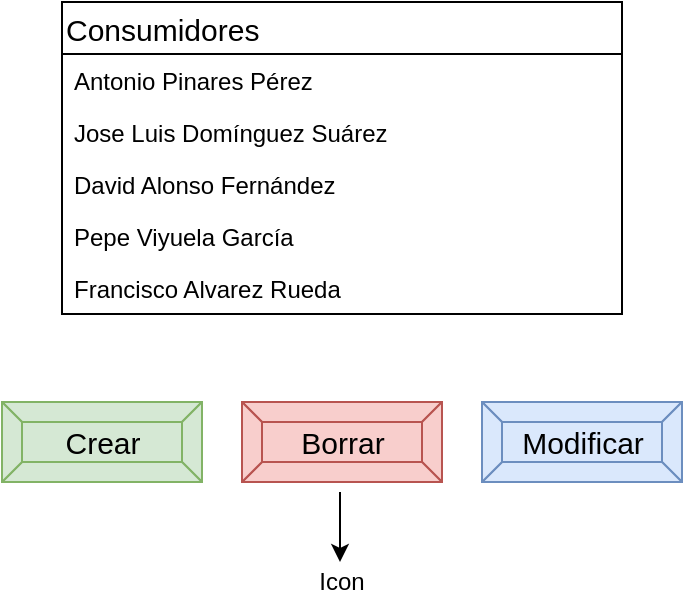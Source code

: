 <mxfile version="13.9.2" type="github" pages="11">
  <diagram id="JE7RJHUmOD-XOfDB0uFe" name="Página principal - 1">
    <mxGraphModel dx="782" dy="469" grid="1" gridSize="10" guides="1" tooltips="1" connect="1" arrows="1" fold="1" page="1" pageScale="1" pageWidth="850" pageHeight="1100" math="0" shadow="0">
      <root>
        <mxCell id="9Xrupegw-qmzZwdCUhiw-0" />
        <mxCell id="9Xrupegw-qmzZwdCUhiw-1" parent="9Xrupegw-qmzZwdCUhiw-0" />
        <mxCell id="KhyxX-JlV9OXpOjM26cw-0" value="Consumidores" style="swimlane;fontStyle=0;childLayout=stackLayout;horizontal=1;startSize=26;fillColor=none;horizontalStack=0;resizeParent=1;resizeParentMax=0;resizeLast=0;collapsible=1;marginBottom=0;labelBackgroundColor=none;fontSize=15;align=left;" parent="9Xrupegw-qmzZwdCUhiw-1" vertex="1">
          <mxGeometry x="240" y="110" width="280" height="156" as="geometry" />
        </mxCell>
        <mxCell id="KhyxX-JlV9OXpOjM26cw-1" value="Antonio Pinares Pérez" style="text;strokeColor=none;fillColor=none;align=left;verticalAlign=top;spacingLeft=4;spacingRight=4;overflow=hidden;rotatable=0;points=[[0,0.5],[1,0.5]];portConstraint=eastwest;" parent="KhyxX-JlV9OXpOjM26cw-0" vertex="1">
          <mxGeometry y="26" width="280" height="26" as="geometry" />
        </mxCell>
        <mxCell id="KhyxX-JlV9OXpOjM26cw-2" value="Jose Luis Domínguez Suárez" style="text;strokeColor=none;fillColor=none;align=left;verticalAlign=top;spacingLeft=4;spacingRight=4;overflow=hidden;rotatable=0;points=[[0,0.5],[1,0.5]];portConstraint=eastwest;" parent="KhyxX-JlV9OXpOjM26cw-0" vertex="1">
          <mxGeometry y="52" width="280" height="26" as="geometry" />
        </mxCell>
        <mxCell id="KhyxX-JlV9OXpOjM26cw-3" value="David Alonso Fernández" style="text;strokeColor=none;fillColor=none;align=left;verticalAlign=top;spacingLeft=4;spacingRight=4;overflow=hidden;rotatable=0;points=[[0,0.5],[1,0.5]];portConstraint=eastwest;" parent="KhyxX-JlV9OXpOjM26cw-0" vertex="1">
          <mxGeometry y="78" width="280" height="26" as="geometry" />
        </mxCell>
        <mxCell id="U7ENtaiXiIMHcHtLOBs0-0" value="Pepe Viyuela García" style="text;strokeColor=none;fillColor=none;align=left;verticalAlign=top;spacingLeft=4;spacingRight=4;overflow=hidden;rotatable=0;points=[[0,0.5],[1,0.5]];portConstraint=eastwest;" parent="KhyxX-JlV9OXpOjM26cw-0" vertex="1">
          <mxGeometry y="104" width="280" height="26" as="geometry" />
        </mxCell>
        <mxCell id="U7ENtaiXiIMHcHtLOBs0-1" value="Francisco Alvarez Rueda " style="text;strokeColor=none;fillColor=none;align=left;verticalAlign=top;spacingLeft=4;spacingRight=4;overflow=hidden;rotatable=0;points=[[0,0.5],[1,0.5]];portConstraint=eastwest;" parent="KhyxX-JlV9OXpOjM26cw-0" vertex="1">
          <mxGeometry y="130" width="280" height="26" as="geometry" />
        </mxCell>
        <mxCell id="U7ENtaiXiIMHcHtLOBs0-3" value="Crear" style="labelPosition=center;verticalLabelPosition=middle;align=center;html=1;shape=mxgraph.basic.button;dx=10;labelBackgroundColor=none;fontSize=15;fillColor=#d5e8d4;strokeColor=#82b366;" parent="9Xrupegw-qmzZwdCUhiw-1" vertex="1">
          <mxGeometry x="210" y="310" width="100" height="40" as="geometry" />
        </mxCell>
        <mxCell id="U7ENtaiXiIMHcHtLOBs0-4" value="Borrar" style="labelPosition=center;verticalLabelPosition=middle;align=center;html=1;shape=mxgraph.basic.button;dx=10;labelBackgroundColor=none;fontSize=15;fillColor=#f8cecc;strokeColor=#b85450;" parent="9Xrupegw-qmzZwdCUhiw-1" vertex="1">
          <mxGeometry x="330" y="310" width="100" height="40" as="geometry" />
        </mxCell>
        <mxCell id="U7ENtaiXiIMHcHtLOBs0-5" value="Modificar" style="labelPosition=center;verticalLabelPosition=middle;align=center;html=1;shape=mxgraph.basic.button;dx=10;labelBackgroundColor=none;fontSize=15;fillColor=#dae8fc;strokeColor=#6c8ebf;" parent="9Xrupegw-qmzZwdCUhiw-1" vertex="1">
          <mxGeometry x="450" y="310" width="100" height="40" as="geometry" />
        </mxCell>
        <mxCell id="h-pnrAj-fxrFlI1M0Emh-0" value="" style="endArrow=classic;html=1;fontSize=14;" parent="9Xrupegw-qmzZwdCUhiw-1" edge="1">
          <mxGeometry width="50" height="50" relative="1" as="geometry">
            <mxPoint x="379" y="355" as="sourcePoint" />
            <mxPoint x="379" y="390" as="targetPoint" />
          </mxGeometry>
        </mxCell>
        <mxCell id="h-pnrAj-fxrFlI1M0Emh-1" value="Icon" style="text;html=1;strokeColor=none;fillColor=none;align=center;verticalAlign=middle;whiteSpace=wrap;rounded=0;" parent="9Xrupegw-qmzZwdCUhiw-1" vertex="1">
          <mxGeometry x="360" y="390" width="40" height="20" as="geometry" />
        </mxCell>
      </root>
    </mxGraphModel>
  </diagram>
  <diagram id="AhxQ3QgP6YB24-s7e98g" name="Página creación consumidor - 2">
    <mxGraphModel dx="782" dy="469" grid="1" gridSize="10" guides="1" tooltips="1" connect="1" arrows="1" fold="1" page="1" pageScale="1" pageWidth="850" pageHeight="1100" math="0" shadow="0">
      <root>
        <mxCell id="Jsl_DM8NN3253k9dvk3r-0" />
        <mxCell id="Jsl_DM8NN3253k9dvk3r-1" parent="Jsl_DM8NN3253k9dvk3r-0" />
        <mxCell id="ltV_RmxqZoysxGikOpJf-0" value="Creación de consumidor" style="text;strokeColor=none;fillColor=none;html=1;fontSize=24;fontStyle=1;verticalAlign=middle;align=center;" parent="Jsl_DM8NN3253k9dvk3r-1" vertex="1">
          <mxGeometry x="120" y="40" width="320" height="40" as="geometry" />
        </mxCell>
        <mxCell id="ltV_RmxqZoysxGikOpJf-1" value="Nombre:" style="text;html=1;strokeColor=none;fillColor=none;align=left;verticalAlign=middle;whiteSpace=wrap;rounded=0;fontSize=14;fontStyle=1" parent="Jsl_DM8NN3253k9dvk3r-1" vertex="1">
          <mxGeometry x="140" y="100" width="100" height="20" as="geometry" />
        </mxCell>
        <mxCell id="ltV_RmxqZoysxGikOpJf-2" value="&lt;b&gt;Dirección:&lt;/b&gt;" style="text;html=1;strokeColor=none;fillColor=none;align=left;verticalAlign=middle;whiteSpace=wrap;rounded=0;fontSize=14;" parent="Jsl_DM8NN3253k9dvk3r-1" vertex="1">
          <mxGeometry x="140" y="140" width="100" height="20" as="geometry" />
        </mxCell>
        <mxCell id="ltV_RmxqZoysxGikOpJf-3" value="Teléfono:" style="text;html=1;strokeColor=none;fillColor=none;align=left;verticalAlign=middle;whiteSpace=wrap;rounded=0;fontSize=14;fontStyle=1" parent="Jsl_DM8NN3253k9dvk3r-1" vertex="1">
          <mxGeometry x="140" y="180" width="100" height="20" as="geometry" />
        </mxCell>
        <mxCell id="ltV_RmxqZoysxGikOpJf-4" value="" style="shape=ext;double=1;rounded=0;whiteSpace=wrap;html=1;fontSize=14;align=left;" parent="Jsl_DM8NN3253k9dvk3r-1" vertex="1">
          <mxGeometry x="250" y="95" width="150" height="30" as="geometry" />
        </mxCell>
        <mxCell id="ltV_RmxqZoysxGikOpJf-5" value="" style="shape=ext;double=1;rounded=0;whiteSpace=wrap;html=1;fontSize=14;align=left;" parent="Jsl_DM8NN3253k9dvk3r-1" vertex="1">
          <mxGeometry x="250" y="135" width="150" height="30" as="geometry" />
        </mxCell>
        <mxCell id="ltV_RmxqZoysxGikOpJf-6" value="" style="shape=ext;double=1;rounded=0;whiteSpace=wrap;html=1;fontSize=14;align=left;" parent="Jsl_DM8NN3253k9dvk3r-1" vertex="1">
          <mxGeometry x="250" y="175" width="150" height="30" as="geometry" />
        </mxCell>
        <mxCell id="ltV_RmxqZoysxGikOpJf-7" value="Aceptar" style="labelPosition=center;verticalLabelPosition=middle;align=center;html=1;shape=mxgraph.basic.button;dx=10;fontSize=14;fillColor=#d5e8d4;strokeColor=#82b366;" parent="Jsl_DM8NN3253k9dvk3r-1" vertex="1">
          <mxGeometry x="140" y="240" width="100" height="40" as="geometry" />
        </mxCell>
        <mxCell id="ltV_RmxqZoysxGikOpJf-8" value="Volver" style="labelPosition=center;verticalLabelPosition=middle;align=center;html=1;shape=mxgraph.basic.button;dx=10;fontSize=14;fillColor=#dae8fc;strokeColor=#6c8ebf;" parent="Jsl_DM8NN3253k9dvk3r-1" vertex="1">
          <mxGeometry x="280" y="240" width="100" height="40" as="geometry" />
        </mxCell>
      </root>
    </mxGraphModel>
  </diagram>
  <diagram id="Oa1AIFJpWBtZ4kWfqbIr" name="Página eliminación consumidor - 3">
    <mxGraphModel dx="782" dy="469" grid="1" gridSize="10" guides="1" tooltips="1" connect="1" arrows="1" fold="1" page="1" pageScale="1" pageWidth="850" pageHeight="1100" math="0" shadow="0">
      <root>
        <mxCell id="DruD6BIXcNhoK_JJjto1-0" />
        <mxCell id="DruD6BIXcNhoK_JJjto1-1" parent="DruD6BIXcNhoK_JJjto1-0" />
        <mxCell id="r-vRzkdkO-P_DHTyWD8h-0" value="Eliminación de consumidor" style="text;strokeColor=none;fillColor=none;html=1;fontSize=24;fontStyle=1;verticalAlign=middle;align=center;" parent="DruD6BIXcNhoK_JJjto1-1" vertex="1">
          <mxGeometry x="120" y="40" width="360" height="40" as="geometry" />
        </mxCell>
        <mxCell id="Rvqy53agCTvpzT0I2d2u-0" value="Elige la id del consumidor que quieres eliminar:" style="text;html=1;strokeColor=none;fillColor=none;align=left;verticalAlign=middle;whiteSpace=wrap;rounded=0;fontSize=14;fontStyle=1" parent="DruD6BIXcNhoK_JJjto1-1" vertex="1">
          <mxGeometry x="80" y="100" width="330" height="20" as="geometry" />
        </mxCell>
        <mxCell id="Rvqy53agCTvpzT0I2d2u-1" value="" style="shape=ext;double=1;rounded=0;whiteSpace=wrap;html=1;fontSize=14;align=left;" parent="DruD6BIXcNhoK_JJjto1-1" vertex="1">
          <mxGeometry x="420" y="95" width="140" height="30" as="geometry" />
        </mxCell>
        <mxCell id="Rvqy53agCTvpzT0I2d2u-2" value="Aceptar" style="labelPosition=center;verticalLabelPosition=middle;align=center;html=1;shape=mxgraph.basic.button;dx=10;fontSize=14;fillColor=#d5e8d4;strokeColor=#82b366;" parent="DruD6BIXcNhoK_JJjto1-1" vertex="1">
          <mxGeometry x="160" y="160" width="100" height="40" as="geometry" />
        </mxCell>
        <mxCell id="Rvqy53agCTvpzT0I2d2u-3" value="Volver" style="labelPosition=center;verticalLabelPosition=middle;align=center;html=1;shape=mxgraph.basic.button;dx=10;fontSize=14;fillColor=#dae8fc;strokeColor=#6c8ebf;" parent="DruD6BIXcNhoK_JJjto1-1" vertex="1">
          <mxGeometry x="340" y="160" width="100" height="40" as="geometry" />
        </mxCell>
      </root>
    </mxGraphModel>
  </diagram>
  <diagram id="2acTlxTTTcyEw-hLG-u4" name="Página modificación consumidor - 4">
    <mxGraphModel dx="782" dy="469" grid="1" gridSize="10" guides="1" tooltips="1" connect="1" arrows="1" fold="1" page="1" pageScale="1" pageWidth="850" pageHeight="1100" math="0" shadow="0">
      <root>
        <mxCell id="6k4IRhNdPU6IsTDMQ7aX-0" />
        <mxCell id="6k4IRhNdPU6IsTDMQ7aX-1" parent="6k4IRhNdPU6IsTDMQ7aX-0" />
        <mxCell id="aW9r-9VQW-h6-OIZSxbq-0" value="Modificación del consumidor" style="text;strokeColor=none;fillColor=none;html=1;fontSize=24;fontStyle=1;verticalAlign=middle;align=center;" parent="6k4IRhNdPU6IsTDMQ7aX-1" vertex="1">
          <mxGeometry x="200" y="40" width="400" height="40" as="geometry" />
        </mxCell>
        <mxCell id="Xc3svAMCPiMy7xb7oJDv-0" value="Seleccione el id del consumidor a modificar:" style="text;html=1;strokeColor=none;fillColor=none;align=left;verticalAlign=middle;whiteSpace=wrap;rounded=0;fontSize=14;fontStyle=1" parent="6k4IRhNdPU6IsTDMQ7aX-1" vertex="1">
          <mxGeometry x="160" y="100" width="310" height="20" as="geometry" />
        </mxCell>
        <mxCell id="ElPKQbSPQjLgg6pFYG1E-0" value="" style="shape=ext;double=1;rounded=0;whiteSpace=wrap;html=1;fontSize=14;align=left;" parent="6k4IRhNdPU6IsTDMQ7aX-1" vertex="1">
          <mxGeometry x="480" y="95" width="140" height="30" as="geometry" />
        </mxCell>
        <mxCell id="YoBrDPv5hXDiClvLMSok-6" value="Aceptar" style="labelPosition=center;verticalLabelPosition=middle;align=center;html=1;shape=mxgraph.basic.button;dx=10;fontSize=14;fillColor=#d5e8d4;strokeColor=#82b366;" parent="6k4IRhNdPU6IsTDMQ7aX-1" vertex="1">
          <mxGeometry x="265" y="160" width="100" height="40" as="geometry" />
        </mxCell>
        <mxCell id="YoBrDPv5hXDiClvLMSok-7" value="Volver" style="labelPosition=center;verticalLabelPosition=middle;align=center;html=1;shape=mxgraph.basic.button;dx=10;fontSize=14;fillColor=#dae8fc;strokeColor=#6c8ebf;" parent="6k4IRhNdPU6IsTDMQ7aX-1" vertex="1">
          <mxGeometry x="410" y="160" width="100" height="40" as="geometry" />
        </mxCell>
      </root>
    </mxGraphModel>
  </diagram>
  <diagram id="oGccPNe0Vo_Gk9L0wp7k" name="Página Modificación 2">
    <mxGraphModel dx="782" dy="469" grid="1" gridSize="10" guides="1" tooltips="1" connect="1" arrows="1" fold="1" page="1" pageScale="1" pageWidth="850" pageHeight="1100" math="0" shadow="0">
      <root>
        <mxCell id="Xw8H62WZDZWN23Qor98x-0" />
        <mxCell id="Xw8H62WZDZWN23Qor98x-1" parent="Xw8H62WZDZWN23Qor98x-0" />
        <mxCell id="Xw8H62WZDZWN23Qor98x-2" value="Nombre:" style="text;html=1;strokeColor=none;fillColor=none;align=left;verticalAlign=middle;whiteSpace=wrap;rounded=0;fontSize=14;fontStyle=1" vertex="1" parent="Xw8H62WZDZWN23Qor98x-1">
          <mxGeometry x="270" y="135" width="100" height="20" as="geometry" />
        </mxCell>
        <mxCell id="Xw8H62WZDZWN23Qor98x-3" value="&lt;b&gt;Dirección:&lt;/b&gt;" style="text;html=1;strokeColor=none;fillColor=none;align=left;verticalAlign=middle;whiteSpace=wrap;rounded=0;fontSize=14;" vertex="1" parent="Xw8H62WZDZWN23Qor98x-1">
          <mxGeometry x="270" y="175" width="100" height="20" as="geometry" />
        </mxCell>
        <mxCell id="Xw8H62WZDZWN23Qor98x-4" value="Teléfono:" style="text;html=1;strokeColor=none;fillColor=none;align=left;verticalAlign=middle;whiteSpace=wrap;rounded=0;fontSize=14;fontStyle=1" vertex="1" parent="Xw8H62WZDZWN23Qor98x-1">
          <mxGeometry x="270" y="215" width="100" height="20" as="geometry" />
        </mxCell>
        <mxCell id="Xw8H62WZDZWN23Qor98x-5" value="" style="shape=ext;double=1;rounded=0;whiteSpace=wrap;html=1;fontSize=14;align=left;" vertex="1" parent="Xw8H62WZDZWN23Qor98x-1">
          <mxGeometry x="380" y="130" width="170" height="30" as="geometry" />
        </mxCell>
        <mxCell id="Xw8H62WZDZWN23Qor98x-6" value="" style="shape=ext;double=1;rounded=0;whiteSpace=wrap;html=1;fontSize=14;align=left;" vertex="1" parent="Xw8H62WZDZWN23Qor98x-1">
          <mxGeometry x="380" y="170" width="170" height="30" as="geometry" />
        </mxCell>
        <mxCell id="Xw8H62WZDZWN23Qor98x-7" value="" style="shape=ext;double=1;rounded=0;whiteSpace=wrap;html=1;fontSize=14;align=left;" vertex="1" parent="Xw8H62WZDZWN23Qor98x-1">
          <mxGeometry x="380" y="210" width="170" height="30" as="geometry" />
        </mxCell>
        <mxCell id="Xw8H62WZDZWN23Qor98x-8" value="Datos del consumidor" style="text;strokeColor=none;fillColor=none;html=1;fontSize=24;fontStyle=1;verticalAlign=middle;align=center;" vertex="1" parent="Xw8H62WZDZWN23Qor98x-1">
          <mxGeometry x="285" y="50" width="280" height="40" as="geometry" />
        </mxCell>
        <mxCell id="Xw8H62WZDZWN23Qor98x-9" value="Guardar cambios" style="labelPosition=center;verticalLabelPosition=middle;align=center;html=1;shape=mxgraph.basic.button;dx=10;fontSize=14;fillColor=#d5e8d4;strokeColor=#82b366;" vertex="1" parent="Xw8H62WZDZWN23Qor98x-1">
          <mxGeometry x="250" y="280" width="150" height="40" as="geometry" />
        </mxCell>
        <mxCell id="Xw8H62WZDZWN23Qor98x-10" value="Cancelar" style="labelPosition=center;verticalLabelPosition=middle;align=center;html=1;shape=mxgraph.basic.button;dx=10;fontSize=14;fillColor=#f8cecc;strokeColor=#b85450;" vertex="1" parent="Xw8H62WZDZWN23Qor98x-1">
          <mxGeometry x="465" y="280" width="100" height="40" as="geometry" />
        </mxCell>
      </root>
    </mxGraphModel>
  </diagram>
  <diagram id="YvA7WgkZAh0Jm4_9mcAi" name="Página Consumidor - 5">
    <mxGraphModel dx="782" dy="469" grid="1" gridSize="10" guides="1" tooltips="1" connect="1" arrows="1" fold="1" page="1" pageScale="1" pageWidth="850" pageHeight="1100" math="0" shadow="0">
      <root>
        <mxCell id="nmEBnHcrOgPKRGbSxgyo-0" />
        <mxCell id="nmEBnHcrOgPKRGbSxgyo-1" parent="nmEBnHcrOgPKRGbSxgyo-0" />
        <mxCell id="t_oUsy8aPFte7czN3ueR-0" value="Página de {consumidor}" style="text;strokeColor=none;fillColor=none;html=1;fontSize=24;fontStyle=1;verticalAlign=middle;align=center;" parent="nmEBnHcrOgPKRGbSxgyo-1" vertex="1">
          <mxGeometry x="200" y="60" width="360" height="40" as="geometry" />
        </mxCell>
        <mxCell id="vMZ6DYEtF6M6gmq7GMJQ-0" value="Lista Pedidos" style="swimlane;fontStyle=0;childLayout=stackLayout;horizontal=1;startSize=26;fillColor=none;horizontalStack=0;resizeParent=1;resizeParentMax=0;resizeLast=0;collapsible=1;marginBottom=0;fontSize=14;align=left;" parent="nmEBnHcrOgPKRGbSxgyo-1" vertex="1">
          <mxGeometry x="180" y="140" width="140" height="104" as="geometry" />
        </mxCell>
        <mxCell id="vMZ6DYEtF6M6gmq7GMJQ-1" value="Pedido 1" style="text;strokeColor=none;fillColor=none;align=left;verticalAlign=top;spacingLeft=4;spacingRight=4;overflow=hidden;rotatable=0;points=[[0,0.5],[1,0.5]];portConstraint=eastwest;" parent="vMZ6DYEtF6M6gmq7GMJQ-0" vertex="1">
          <mxGeometry y="26" width="140" height="26" as="geometry" />
        </mxCell>
        <mxCell id="vMZ6DYEtF6M6gmq7GMJQ-2" value="Pedido 2" style="text;strokeColor=none;fillColor=none;align=left;verticalAlign=top;spacingLeft=4;spacingRight=4;overflow=hidden;rotatable=0;points=[[0,0.5],[1,0.5]];portConstraint=eastwest;" parent="vMZ6DYEtF6M6gmq7GMJQ-0" vertex="1">
          <mxGeometry y="52" width="140" height="26" as="geometry" />
        </mxCell>
        <mxCell id="vMZ6DYEtF6M6gmq7GMJQ-3" value="Pedido 3" style="text;strokeColor=none;fillColor=none;align=left;verticalAlign=top;spacingLeft=4;spacingRight=4;overflow=hidden;rotatable=0;points=[[0,0.5],[1,0.5]];portConstraint=eastwest;" parent="vMZ6DYEtF6M6gmq7GMJQ-0" vertex="1">
          <mxGeometry y="78" width="140" height="26" as="geometry" />
        </mxCell>
        <mxCell id="vMZ6DYEtF6M6gmq7GMJQ-4" value="Lista facturas" style="swimlane;fontStyle=0;childLayout=stackLayout;horizontal=1;startSize=26;fillColor=none;horizontalStack=0;resizeParent=1;resizeParentMax=0;resizeLast=0;collapsible=1;marginBottom=0;fontSize=14;align=left;" parent="nmEBnHcrOgPKRGbSxgyo-1" vertex="1">
          <mxGeometry x="440" y="140" width="140" height="104" as="geometry" />
        </mxCell>
        <mxCell id="vMZ6DYEtF6M6gmq7GMJQ-5" value="Factura 1" style="text;strokeColor=none;fillColor=none;align=left;verticalAlign=top;spacingLeft=4;spacingRight=4;overflow=hidden;rotatable=0;points=[[0,0.5],[1,0.5]];portConstraint=eastwest;" parent="vMZ6DYEtF6M6gmq7GMJQ-4" vertex="1">
          <mxGeometry y="26" width="140" height="26" as="geometry" />
        </mxCell>
        <mxCell id="vMZ6DYEtF6M6gmq7GMJQ-6" value="Factura 2" style="text;strokeColor=none;fillColor=none;align=left;verticalAlign=top;spacingLeft=4;spacingRight=4;overflow=hidden;rotatable=0;points=[[0,0.5],[1,0.5]];portConstraint=eastwest;" parent="vMZ6DYEtF6M6gmq7GMJQ-4" vertex="1">
          <mxGeometry y="52" width="140" height="26" as="geometry" />
        </mxCell>
        <mxCell id="vMZ6DYEtF6M6gmq7GMJQ-7" value="Factura 3" style="text;strokeColor=none;fillColor=none;align=left;verticalAlign=top;spacingLeft=4;spacingRight=4;overflow=hidden;rotatable=0;points=[[0,0.5],[1,0.5]];portConstraint=eastwest;" parent="vMZ6DYEtF6M6gmq7GMJQ-4" vertex="1">
          <mxGeometry y="78" width="140" height="26" as="geometry" />
        </mxCell>
        <mxCell id="As_NFayYTu5VZbyjqIk1-0" value="Hacer pedido" style="labelPosition=center;verticalLabelPosition=middle;align=center;html=1;shape=mxgraph.basic.button;dx=10;fontSize=14;fillColor=#d5e8d4;strokeColor=#82b366;" parent="nmEBnHcrOgPKRGbSxgyo-1" vertex="1">
          <mxGeometry x="140" y="280" width="120" height="40" as="geometry" />
        </mxCell>
        <mxCell id="3KUeO1K0hlr4iGQ2wgz2-0" value="Borrar pedido" style="labelPosition=center;verticalLabelPosition=middle;align=center;html=1;shape=mxgraph.basic.button;dx=10;fontSize=14;fillColor=#f8cecc;strokeColor=#b85450;" parent="nmEBnHcrOgPKRGbSxgyo-1" vertex="1">
          <mxGeometry x="320" y="280" width="120" height="40" as="geometry" />
        </mxCell>
        <mxCell id="Ma2zIUf82AEepRidApet-0" value="Cerrar sesión" style="labelPosition=center;verticalLabelPosition=middle;align=center;html=1;shape=mxgraph.basic.button;dx=10;fontSize=14;fillColor=#dae8fc;strokeColor=#6c8ebf;" vertex="1" parent="nmEBnHcrOgPKRGbSxgyo-1">
          <mxGeometry x="500" y="280" width="120" height="40" as="geometry" />
        </mxCell>
      </root>
    </mxGraphModel>
  </diagram>
  <diagram id="gzdHwLHRSyzXfy6atQhf" name="Página Pedidos - 6">
    <mxGraphModel dx="782" dy="469" grid="1" gridSize="10" guides="1" tooltips="1" connect="1" arrows="1" fold="1" page="1" pageScale="1" pageWidth="850" pageHeight="1100" math="0" shadow="0">
      <root>
        <mxCell id="GUcU57AzUGv5D8ua5dGI-0" />
        <mxCell id="GUcU57AzUGv5D8ua5dGI-1" parent="GUcU57AzUGv5D8ua5dGI-0" />
        <mxCell id="GUcU57AzUGv5D8ua5dGI-2" value="Productos" style="text;strokeColor=none;fillColor=none;html=1;fontSize=24;fontStyle=1;verticalAlign=middle;align=center;" vertex="1" parent="GUcU57AzUGv5D8ua5dGI-1">
          <mxGeometry x="200" y="80" width="120" height="40" as="geometry" />
        </mxCell>
        <mxCell id="GUcU57AzUGv5D8ua5dGI-4" value="Productos" style="swimlane;fontStyle=0;childLayout=stackLayout;horizontal=1;startSize=26;fillColor=none;horizontalStack=0;resizeParent=1;resizeParentMax=0;resizeLast=0;collapsible=1;marginBottom=0;fontSize=14;" vertex="1" parent="GUcU57AzUGv5D8ua5dGI-1">
          <mxGeometry x="200" y="140" width="230" height="104" as="geometry" />
        </mxCell>
        <mxCell id="GUcU57AzUGv5D8ua5dGI-5" value="Televisor LG" style="text;strokeColor=none;fillColor=none;align=left;verticalAlign=top;spacingLeft=4;spacingRight=4;overflow=hidden;rotatable=0;points=[[0,0.5],[1,0.5]];portConstraint=eastwest;" vertex="1" parent="GUcU57AzUGv5D8ua5dGI-4">
          <mxGeometry y="26" width="230" height="26" as="geometry" />
        </mxCell>
        <mxCell id="GUcU57AzUGv5D8ua5dGI-6" value="Lapiz USB" style="text;strokeColor=none;fillColor=none;align=left;verticalAlign=top;spacingLeft=4;spacingRight=4;overflow=hidden;rotatable=0;points=[[0,0.5],[1,0.5]];portConstraint=eastwest;" vertex="1" parent="GUcU57AzUGv5D8ua5dGI-4">
          <mxGeometry y="52" width="230" height="26" as="geometry" />
        </mxCell>
        <mxCell id="GUcU57AzUGv5D8ua5dGI-7" value="Portátil HP Pavilion" style="text;strokeColor=none;fillColor=none;align=left;verticalAlign=top;spacingLeft=4;spacingRight=4;overflow=hidden;rotatable=0;points=[[0,0.5],[1,0.5]];portConstraint=eastwest;" vertex="1" parent="GUcU57AzUGv5D8ua5dGI-4">
          <mxGeometry y="78" width="230" height="26" as="geometry" />
        </mxCell>
        <mxCell id="GUcU57AzUGv5D8ua5dGI-9" value="Volver" style="labelPosition=center;verticalLabelPosition=middle;align=center;html=1;shape=mxgraph.basic.button;dx=10;fontSize=14;fillColor=#dae8fc;strokeColor=#6c8ebf;" vertex="1" parent="GUcU57AzUGv5D8ua5dGI-1">
          <mxGeometry x="330" y="280" width="100" height="40" as="geometry" />
        </mxCell>
        <mxCell id="7DMAI5300i3h8iCFoCz_-0" value="Añadir&amp;nbsp;" style="labelPosition=center;verticalLabelPosition=middle;align=center;html=1;shape=mxgraph.basic.button;dx=10;fontSize=14;fillColor=#d5e8d4;strokeColor=#82b366;" vertex="1" parent="GUcU57AzUGv5D8ua5dGI-1">
          <mxGeometry x="200" y="280" width="110" height="40" as="geometry" />
        </mxCell>
      </root>
    </mxGraphModel>
  </diagram>
  <diagram id="4as8FLwb2FewIDMmZG5F" name="Página Carrito Compra - 7">
    <mxGraphModel dx="782" dy="469" grid="1" gridSize="10" guides="1" tooltips="1" connect="1" arrows="1" fold="1" page="1" pageScale="1" pageWidth="850" pageHeight="1100" math="0" shadow="0">
      <root>
        <mxCell id="6RhMWc_09bFpvdUfsiyA-0" />
        <mxCell id="6RhMWc_09bFpvdUfsiyA-1" parent="6RhMWc_09bFpvdUfsiyA-0" />
        <mxCell id="0rhCmsNNuBP0nu94w-dJ-0" value="Carro de la compra" style="text;strokeColor=none;fillColor=none;html=1;fontSize=24;fontStyle=1;verticalAlign=middle;align=center;" vertex="1" parent="6RhMWc_09bFpvdUfsiyA-1">
          <mxGeometry x="200" y="40" width="240" height="40" as="geometry" />
        </mxCell>
        <mxCell id="sO9KD3QxQlMEudyzT4Ph-0" value="Productos seleccionados" style="shape=table;html=1;whiteSpace=wrap;startSize=30;container=1;collapsible=0;childLayout=tableLayout;fontStyle=1;align=center;fontSize=14;" vertex="1" parent="6RhMWc_09bFpvdUfsiyA-1">
          <mxGeometry x="200" y="120" width="280" height="160" as="geometry" />
        </mxCell>
        <mxCell id="sO9KD3QxQlMEudyzT4Ph-1" value="" style="shape=partialRectangle;html=1;whiteSpace=wrap;collapsible=0;dropTarget=0;pointerEvents=0;fillColor=none;top=0;left=0;bottom=0;right=0;points=[[0,0.5],[1,0.5]];portConstraint=eastwest;" vertex="1" parent="sO9KD3QxQlMEudyzT4Ph-0">
          <mxGeometry y="30" width="280" height="43" as="geometry" />
        </mxCell>
        <mxCell id="sO9KD3QxQlMEudyzT4Ph-2" value="Nombre" style="shape=partialRectangle;html=1;whiteSpace=wrap;connectable=0;fillColor=none;top=0;left=0;bottom=0;right=0;overflow=hidden;fontStyle=1" vertex="1" parent="sO9KD3QxQlMEudyzT4Ph-1">
          <mxGeometry width="93" height="43" as="geometry" />
        </mxCell>
        <mxCell id="sO9KD3QxQlMEudyzT4Ph-3" value="Cantidad" style="shape=partialRectangle;html=1;whiteSpace=wrap;connectable=0;fillColor=none;top=0;left=0;bottom=0;right=0;overflow=hidden;fontStyle=1" vertex="1" parent="sO9KD3QxQlMEudyzT4Ph-1">
          <mxGeometry x="93" width="94" height="43" as="geometry" />
        </mxCell>
        <mxCell id="sO9KD3QxQlMEudyzT4Ph-4" value="Precio" style="shape=partialRectangle;html=1;whiteSpace=wrap;connectable=0;fillColor=none;top=0;left=0;bottom=0;right=0;overflow=hidden;fontStyle=1" vertex="1" parent="sO9KD3QxQlMEudyzT4Ph-1">
          <mxGeometry x="187" width="93" height="43" as="geometry" />
        </mxCell>
        <mxCell id="sO9KD3QxQlMEudyzT4Ph-5" value="" style="shape=partialRectangle;html=1;whiteSpace=wrap;collapsible=0;dropTarget=0;pointerEvents=0;fillColor=none;top=0;left=0;bottom=0;right=0;points=[[0,0.5],[1,0.5]];portConstraint=eastwest;" vertex="1" parent="sO9KD3QxQlMEudyzT4Ph-0">
          <mxGeometry y="73" width="280" height="44" as="geometry" />
        </mxCell>
        <mxCell id="sO9KD3QxQlMEudyzT4Ph-6" value="Televisor LG" style="shape=partialRectangle;html=1;whiteSpace=wrap;connectable=0;fillColor=none;top=0;left=0;bottom=0;right=0;overflow=hidden;" vertex="1" parent="sO9KD3QxQlMEudyzT4Ph-5">
          <mxGeometry width="93" height="44" as="geometry" />
        </mxCell>
        <mxCell id="sO9KD3QxQlMEudyzT4Ph-7" value="2" style="shape=partialRectangle;html=1;whiteSpace=wrap;connectable=0;fillColor=none;top=0;left=0;bottom=0;right=0;overflow=hidden;" vertex="1" parent="sO9KD3QxQlMEudyzT4Ph-5">
          <mxGeometry x="93" width="94" height="44" as="geometry" />
        </mxCell>
        <mxCell id="sO9KD3QxQlMEudyzT4Ph-8" value="800&#39;00 €" style="shape=partialRectangle;html=1;whiteSpace=wrap;connectable=0;fillColor=none;top=0;left=0;bottom=0;right=0;overflow=hidden;" vertex="1" parent="sO9KD3QxQlMEudyzT4Ph-5">
          <mxGeometry x="187" width="93" height="44" as="geometry" />
        </mxCell>
        <mxCell id="sO9KD3QxQlMEudyzT4Ph-9" value="" style="shape=partialRectangle;html=1;whiteSpace=wrap;collapsible=0;dropTarget=0;pointerEvents=0;fillColor=none;top=0;left=0;bottom=0;right=0;points=[[0,0.5],[1,0.5]];portConstraint=eastwest;" vertex="1" parent="sO9KD3QxQlMEudyzT4Ph-0">
          <mxGeometry y="117" width="280" height="43" as="geometry" />
        </mxCell>
        <mxCell id="sO9KD3QxQlMEudyzT4Ph-10" value="Lápiz USB" style="shape=partialRectangle;html=1;whiteSpace=wrap;connectable=0;fillColor=none;top=0;left=0;bottom=0;right=0;overflow=hidden;" vertex="1" parent="sO9KD3QxQlMEudyzT4Ph-9">
          <mxGeometry width="93" height="43" as="geometry" />
        </mxCell>
        <mxCell id="sO9KD3QxQlMEudyzT4Ph-11" value="1" style="shape=partialRectangle;html=1;whiteSpace=wrap;connectable=0;fillColor=none;top=0;left=0;bottom=0;right=0;overflow=hidden;verticalAlign=middle;" vertex="1" parent="sO9KD3QxQlMEudyzT4Ph-9">
          <mxGeometry x="93" width="94" height="43" as="geometry" />
        </mxCell>
        <mxCell id="sO9KD3QxQlMEudyzT4Ph-12" value="40&#39;00 €" style="shape=partialRectangle;html=1;whiteSpace=wrap;connectable=0;fillColor=none;top=0;left=0;bottom=0;right=0;overflow=hidden;" vertex="1" parent="sO9KD3QxQlMEudyzT4Ph-9">
          <mxGeometry x="187" width="93" height="43" as="geometry" />
        </mxCell>
        <mxCell id="kA4JcXc0ynOJNIfhvyiG-0" value="Aceptar" style="labelPosition=center;verticalLabelPosition=middle;align=center;html=1;shape=mxgraph.basic.button;dx=10;fontSize=14;fillColor=#d5e8d4;strokeColor=#82b366;" vertex="1" parent="6RhMWc_09bFpvdUfsiyA-1">
          <mxGeometry x="200" y="360" width="100" height="40" as="geometry" />
        </mxCell>
        <mxCell id="kA4JcXc0ynOJNIfhvyiG-1" value="&lt;b&gt;Precio total:&lt;/b&gt;" style="text;html=1;strokeColor=none;fillColor=none;align=left;verticalAlign=middle;whiteSpace=wrap;rounded=0;fontSize=14;" vertex="1" parent="6RhMWc_09bFpvdUfsiyA-1">
          <mxGeometry x="240" y="310" width="90" height="20" as="geometry" />
        </mxCell>
        <mxCell id="kA4JcXc0ynOJNIfhvyiG-2" value="840&#39;00 €" style="text;html=1;strokeColor=none;fillColor=none;align=center;verticalAlign=middle;whiteSpace=wrap;rounded=0;fontSize=14;" vertex="1" parent="6RhMWc_09bFpvdUfsiyA-1">
          <mxGeometry x="330" y="310" width="70" height="20" as="geometry" />
        </mxCell>
        <mxCell id="kA4JcXc0ynOJNIfhvyiG-3" value="Volver a Pedidos" style="labelPosition=center;verticalLabelPosition=middle;align=center;html=1;shape=mxgraph.basic.button;dx=10;fontSize=14;fillColor=#dae8fc;strokeColor=#6c8ebf;" vertex="1" parent="6RhMWc_09bFpvdUfsiyA-1">
          <mxGeometry x="340" y="360" width="140" height="40" as="geometry" />
        </mxCell>
      </root>
    </mxGraphModel>
  </diagram>
  <diagram id="swk21HJtzbvpKYSZ6R0m" name="Página Borrado Pedidos">
    <mxGraphModel dx="782" dy="469" grid="1" gridSize="10" guides="1" tooltips="1" connect="1" arrows="1" fold="1" page="1" pageScale="1" pageWidth="850" pageHeight="1100" math="0" shadow="0">
      <root>
        <mxCell id="hVN2aGwkMjOXONIx2ZhF-0" />
        <mxCell id="hVN2aGwkMjOXONIx2ZhF-1" parent="hVN2aGwkMjOXONIx2ZhF-0" />
        <mxCell id="hVN2aGwkMjOXONIx2ZhF-2" value="Eliminación pedido" style="text;strokeColor=none;fillColor=none;html=1;fontSize=24;fontStyle=1;verticalAlign=middle;align=center;" vertex="1" parent="hVN2aGwkMjOXONIx2ZhF-1">
          <mxGeometry x="160" y="40" width="280" height="40" as="geometry" />
        </mxCell>
        <mxCell id="hVN2aGwkMjOXONIx2ZhF-3" value="Seleccione un pedido a eliminar:" style="text;html=1;strokeColor=none;fillColor=none;align=left;verticalAlign=middle;whiteSpace=wrap;rounded=0;fontSize=14;" vertex="1" parent="hVN2aGwkMjOXONIx2ZhF-1">
          <mxGeometry x="80" y="100" width="220" height="20" as="geometry" />
        </mxCell>
        <mxCell id="hVN2aGwkMjOXONIx2ZhF-4" value="" style="shape=ext;double=1;rounded=0;whiteSpace=wrap;html=1;fontSize=14;align=left;" vertex="1" parent="hVN2aGwkMjOXONIx2ZhF-1">
          <mxGeometry x="340" y="95" width="140" height="30" as="geometry" />
        </mxCell>
        <mxCell id="hVN2aGwkMjOXONIx2ZhF-5" value="Borrar" style="labelPosition=center;verticalLabelPosition=middle;align=center;html=1;shape=mxgraph.basic.button;dx=10;fontSize=14;fillColor=#f8cecc;strokeColor=#b85450;" vertex="1" parent="hVN2aGwkMjOXONIx2ZhF-1">
          <mxGeometry x="140" y="160" width="100" height="40" as="geometry" />
        </mxCell>
        <mxCell id="hVN2aGwkMjOXONIx2ZhF-6" value="Volver" style="labelPosition=center;verticalLabelPosition=middle;align=center;html=1;shape=mxgraph.basic.button;dx=10;fontSize=14;fillColor=#dae8fc;strokeColor=#6c8ebf;" vertex="1" parent="hVN2aGwkMjOXONIx2ZhF-1">
          <mxGeometry x="280" y="160" width="100" height="40" as="geometry" />
        </mxCell>
      </root>
    </mxGraphModel>
  </diagram>
  <diagram id="XMxGGD9XPYOA5avwgo7l" name="Página añadir producto">
    <mxGraphModel dx="782" dy="469" grid="1" gridSize="10" guides="1" tooltips="1" connect="1" arrows="1" fold="1" page="1" pageScale="1" pageWidth="850" pageHeight="1100" math="0" shadow="0">
      <root>
        <mxCell id="jhTTIXT0ebjYctjtD7I_-0" />
        <mxCell id="jhTTIXT0ebjYctjtD7I_-1" parent="jhTTIXT0ebjYctjtD7I_-0" />
        <mxCell id="RpbmhzlwsdmQhOwEZE5r-0" value="" style="shape=ext;double=1;rounded=0;whiteSpace=wrap;html=1;fontSize=14;align=left;" vertex="1" parent="jhTTIXT0ebjYctjtD7I_-1">
          <mxGeometry x="290" y="115" width="120" height="30" as="geometry" />
        </mxCell>
        <mxCell id="RpbmhzlwsdmQhOwEZE5r-1" value="Nombre:" style="text;html=1;strokeColor=none;fillColor=none;align=left;verticalAlign=middle;whiteSpace=wrap;rounded=0;fontSize=14;" vertex="1" parent="jhTTIXT0ebjYctjtD7I_-1">
          <mxGeometry x="200" y="120" width="70" height="20" as="geometry" />
        </mxCell>
        <mxCell id="RpbmhzlwsdmQhOwEZE5r-2" value="Precio:" style="text;html=1;strokeColor=none;fillColor=none;align=left;verticalAlign=middle;whiteSpace=wrap;rounded=0;fontSize=14;" vertex="1" parent="jhTTIXT0ebjYctjtD7I_-1">
          <mxGeometry x="200" y="180" width="60" height="20" as="geometry" />
        </mxCell>
        <mxCell id="RpbmhzlwsdmQhOwEZE5r-3" value="" style="shape=ext;double=1;rounded=0;whiteSpace=wrap;html=1;fontSize=14;align=left;" vertex="1" parent="jhTTIXT0ebjYctjtD7I_-1">
          <mxGeometry x="290" y="175" width="120" height="30" as="geometry" />
        </mxCell>
        <mxCell id="RpbmhzlwsdmQhOwEZE5r-4" value="Añadir producto" style="text;strokeColor=none;fillColor=none;html=1;fontSize=24;fontStyle=1;verticalAlign=middle;align=center;" vertex="1" parent="jhTTIXT0ebjYctjtD7I_-1">
          <mxGeometry x="200" y="40" width="200" height="40" as="geometry" />
        </mxCell>
        <mxCell id="RpbmhzlwsdmQhOwEZE5r-5" value="Añadir carrito" style="labelPosition=center;verticalLabelPosition=middle;align=center;html=1;shape=mxgraph.basic.button;dx=10;fontSize=14;fillColor=#d5e8d4;strokeColor=#82b366;" vertex="1" parent="jhTTIXT0ebjYctjtD7I_-1">
          <mxGeometry x="180" y="360" width="110" height="40" as="geometry" />
        </mxCell>
        <mxCell id="RpbmhzlwsdmQhOwEZE5r-6" value="Cancelar" style="labelPosition=center;verticalLabelPosition=middle;align=center;html=1;shape=mxgraph.basic.button;dx=10;fontSize=14;fillColor=#f8cecc;strokeColor=#b85450;" vertex="1" parent="jhTTIXT0ebjYctjtD7I_-1">
          <mxGeometry x="330" y="360" width="100" height="40" as="geometry" />
        </mxCell>
        <mxCell id="iIqWAokhlfNWa7g-X2nW-0" value="Descripción:" style="text;html=1;strokeColor=none;fillColor=none;align=left;verticalAlign=middle;whiteSpace=wrap;rounded=0;fontSize=14;" vertex="1" parent="jhTTIXT0ebjYctjtD7I_-1">
          <mxGeometry x="200" y="240" width="80" height="20" as="geometry" />
        </mxCell>
        <mxCell id="iIqWAokhlfNWa7g-X2nW-1" value="" style="shape=ext;double=1;rounded=0;whiteSpace=wrap;html=1;fontSize=14;align=left;" vertex="1" parent="jhTTIXT0ebjYctjtD7I_-1">
          <mxGeometry x="290" y="240" width="150" height="80" as="geometry" />
        </mxCell>
      </root>
    </mxGraphModel>
  </diagram>
  <diagram id="v8DxzzaEU1gZB1SUcUzf" name="Pagína Modificar/Eliminar Producto">
    <mxGraphModel dx="782" dy="469" grid="1" gridSize="10" guides="1" tooltips="1" connect="1" arrows="1" fold="1" page="1" pageScale="1" pageWidth="850" pageHeight="1100" math="0" shadow="0">
      <root>
        <mxCell id="SzeX332u0WfqUyPrv2zW-0" />
        <mxCell id="SzeX332u0WfqUyPrv2zW-1" parent="SzeX332u0WfqUyPrv2zW-0" />
        <mxCell id="SzeX332u0WfqUyPrv2zW-2" value="Modificar/Eliminar producto" style="text;strokeColor=none;fillColor=none;html=1;fontSize=24;fontStyle=1;verticalAlign=middle;align=center;" vertex="1" parent="SzeX332u0WfqUyPrv2zW-1">
          <mxGeometry x="210" y="40" width="340" height="40" as="geometry" />
        </mxCell>
        <mxCell id="SzeX332u0WfqUyPrv2zW-3" value="Precio:" style="text;html=1;strokeColor=none;fillColor=none;align=left;verticalAlign=middle;whiteSpace=wrap;rounded=0;fontSize=14;" vertex="1" parent="SzeX332u0WfqUyPrv2zW-1">
          <mxGeometry x="270" y="120" width="80" height="20" as="geometry" />
        </mxCell>
        <mxCell id="9116tJ-9K_wBIiKglfj--0" value="" style="shape=ext;double=1;rounded=0;whiteSpace=wrap;html=1;fontSize=14;align=left;" vertex="1" parent="SzeX332u0WfqUyPrv2zW-1">
          <mxGeometry x="330" y="110" width="120" height="40" as="geometry" />
        </mxCell>
        <mxCell id="9116tJ-9K_wBIiKglfj--1" value="Guardar cambios" style="labelPosition=center;verticalLabelPosition=middle;align=center;html=1;shape=mxgraph.basic.button;dx=10;fontSize=14;fillColor=#d5e8d4;strokeColor=#82b366;" vertex="1" parent="SzeX332u0WfqUyPrv2zW-1">
          <mxGeometry x="200" y="190" width="160" height="40" as="geometry" />
        </mxCell>
        <mxCell id="9116tJ-9K_wBIiKglfj--2" value="Eliminar producto" style="labelPosition=center;verticalLabelPosition=middle;align=center;html=1;shape=mxgraph.basic.button;dx=10;fontSize=14;fillColor=#f8cecc;strokeColor=#b85450;" vertex="1" parent="SzeX332u0WfqUyPrv2zW-1">
          <mxGeometry x="400" y="190" width="160" height="40" as="geometry" />
        </mxCell>
      </root>
    </mxGraphModel>
  </diagram>
</mxfile>
